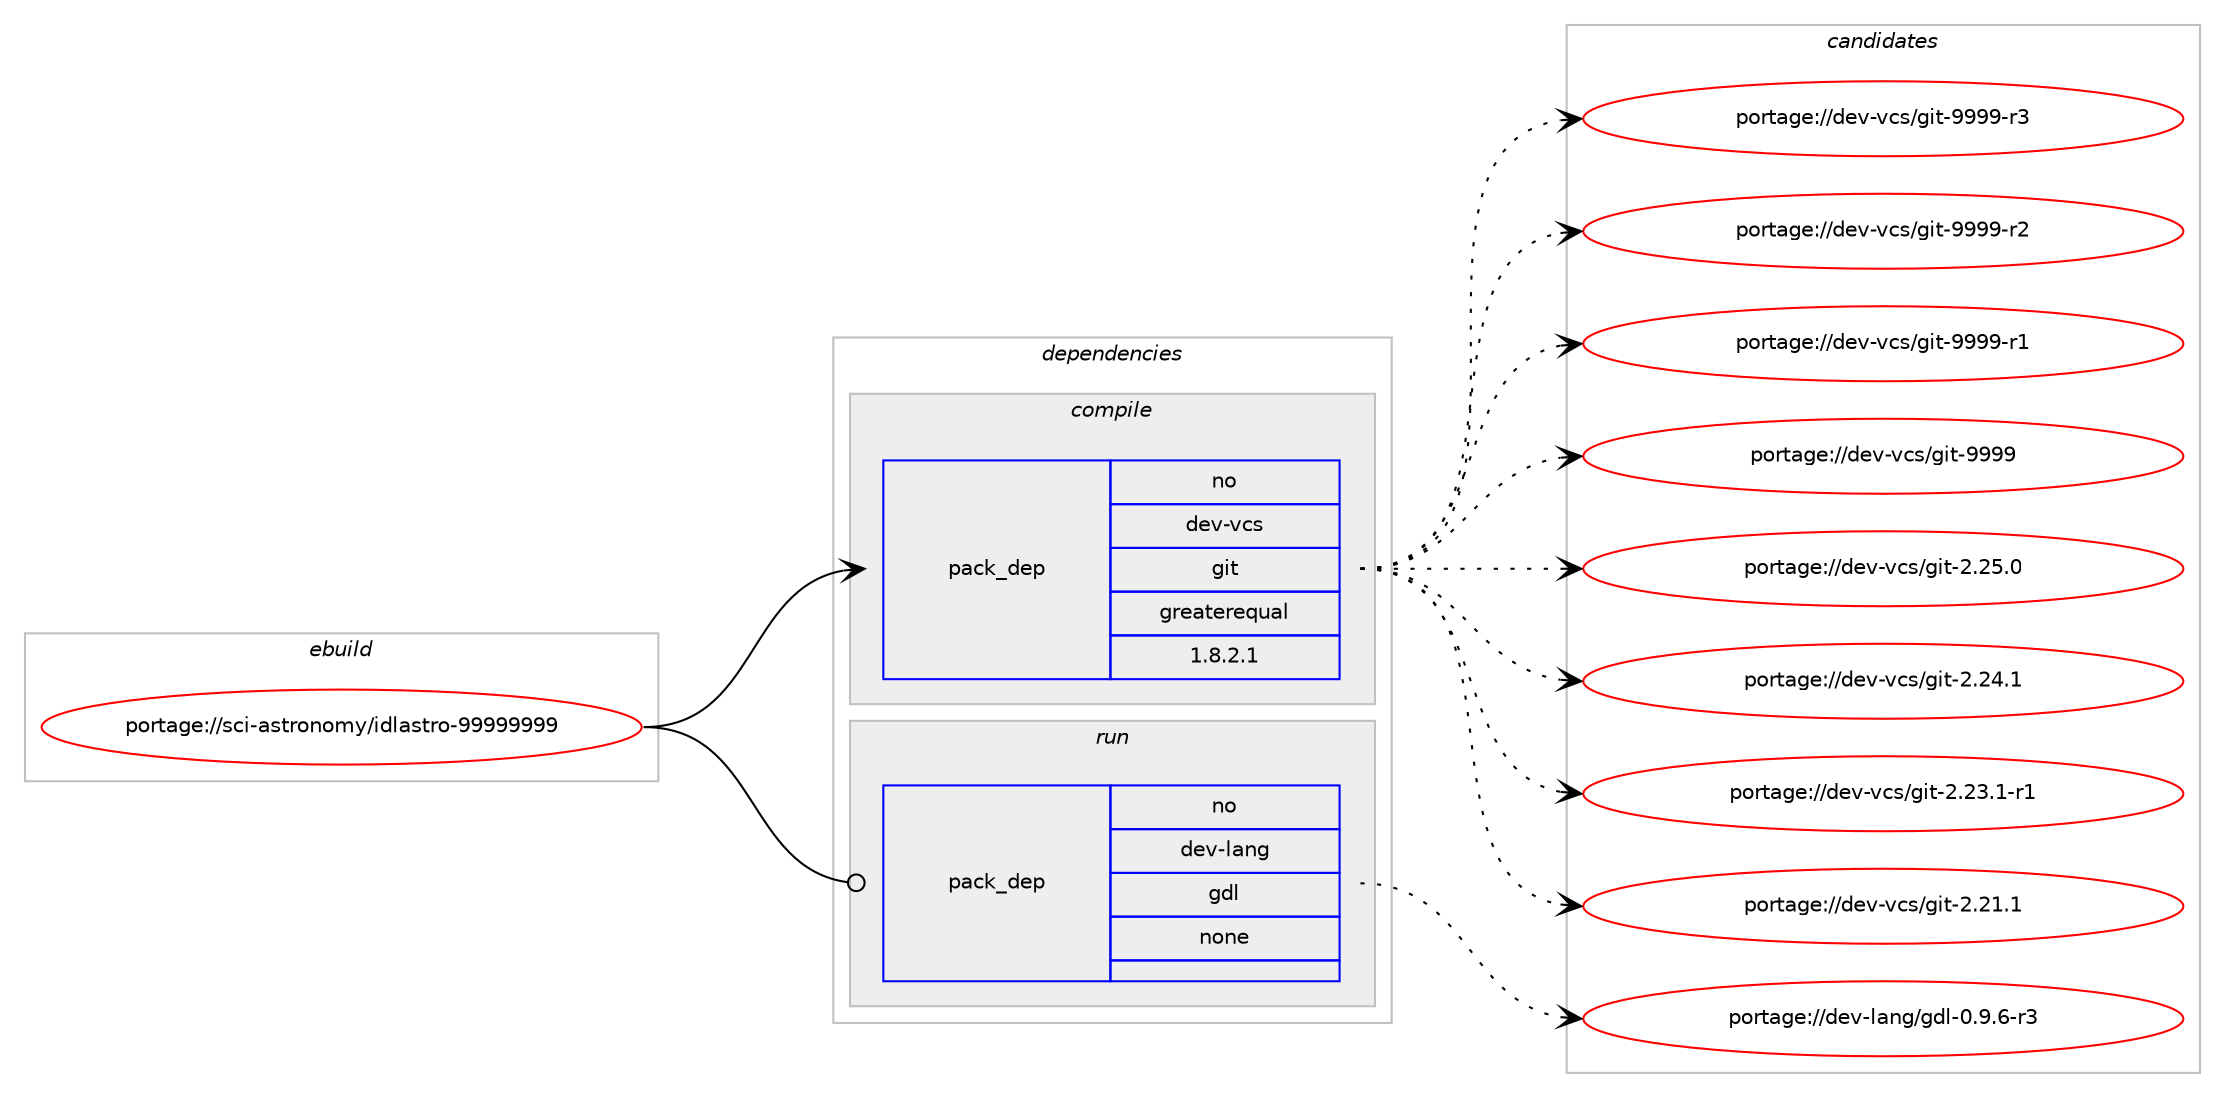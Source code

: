 digraph prolog {

# *************
# Graph options
# *************

newrank=true;
concentrate=true;
compound=true;
graph [rankdir=LR,fontname=Helvetica,fontsize=10,ranksep=1.5];#, ranksep=2.5, nodesep=0.2];
edge  [arrowhead=vee];
node  [fontname=Helvetica,fontsize=10];

# **********
# The ebuild
# **********

subgraph cluster_leftcol {
color=gray;
rank=same;
label=<<i>ebuild</i>>;
id [label="portage://sci-astronomy/idlastro-99999999", color=red, width=4, href="../sci-astronomy/idlastro-99999999.svg"];
}

# ****************
# The dependencies
# ****************

subgraph cluster_midcol {
color=gray;
label=<<i>dependencies</i>>;
subgraph cluster_compile {
fillcolor="#eeeeee";
style=filled;
label=<<i>compile</i>>;
subgraph pack80932 {
dependency103682 [label=<<TABLE BORDER="0" CELLBORDER="1" CELLSPACING="0" CELLPADDING="4" WIDTH="220"><TR><TD ROWSPAN="6" CELLPADDING="30">pack_dep</TD></TR><TR><TD WIDTH="110">no</TD></TR><TR><TD>dev-vcs</TD></TR><TR><TD>git</TD></TR><TR><TD>greaterequal</TD></TR><TR><TD>1.8.2.1</TD></TR></TABLE>>, shape=none, color=blue];
}
id:e -> dependency103682:w [weight=20,style="solid",arrowhead="vee"];
}
subgraph cluster_compileandrun {
fillcolor="#eeeeee";
style=filled;
label=<<i>compile and run</i>>;
}
subgraph cluster_run {
fillcolor="#eeeeee";
style=filled;
label=<<i>run</i>>;
subgraph pack80933 {
dependency103683 [label=<<TABLE BORDER="0" CELLBORDER="1" CELLSPACING="0" CELLPADDING="4" WIDTH="220"><TR><TD ROWSPAN="6" CELLPADDING="30">pack_dep</TD></TR><TR><TD WIDTH="110">no</TD></TR><TR><TD>dev-lang</TD></TR><TR><TD>gdl</TD></TR><TR><TD>none</TD></TR><TR><TD></TD></TR></TABLE>>, shape=none, color=blue];
}
id:e -> dependency103683:w [weight=20,style="solid",arrowhead="odot"];
}
}

# **************
# The candidates
# **************

subgraph cluster_choices {
rank=same;
color=gray;
label=<<i>candidates</i>>;

subgraph choice80932 {
color=black;
nodesep=1;
choice10010111845118991154710310511645575757574511451 [label="portage://dev-vcs/git-9999-r3", color=red, width=4,href="../dev-vcs/git-9999-r3.svg"];
choice10010111845118991154710310511645575757574511450 [label="portage://dev-vcs/git-9999-r2", color=red, width=4,href="../dev-vcs/git-9999-r2.svg"];
choice10010111845118991154710310511645575757574511449 [label="portage://dev-vcs/git-9999-r1", color=red, width=4,href="../dev-vcs/git-9999-r1.svg"];
choice1001011184511899115471031051164557575757 [label="portage://dev-vcs/git-9999", color=red, width=4,href="../dev-vcs/git-9999.svg"];
choice10010111845118991154710310511645504650534648 [label="portage://dev-vcs/git-2.25.0", color=red, width=4,href="../dev-vcs/git-2.25.0.svg"];
choice10010111845118991154710310511645504650524649 [label="portage://dev-vcs/git-2.24.1", color=red, width=4,href="../dev-vcs/git-2.24.1.svg"];
choice100101118451189911547103105116455046505146494511449 [label="portage://dev-vcs/git-2.23.1-r1", color=red, width=4,href="../dev-vcs/git-2.23.1-r1.svg"];
choice10010111845118991154710310511645504650494649 [label="portage://dev-vcs/git-2.21.1", color=red, width=4,href="../dev-vcs/git-2.21.1.svg"];
dependency103682:e -> choice10010111845118991154710310511645575757574511451:w [style=dotted,weight="100"];
dependency103682:e -> choice10010111845118991154710310511645575757574511450:w [style=dotted,weight="100"];
dependency103682:e -> choice10010111845118991154710310511645575757574511449:w [style=dotted,weight="100"];
dependency103682:e -> choice1001011184511899115471031051164557575757:w [style=dotted,weight="100"];
dependency103682:e -> choice10010111845118991154710310511645504650534648:w [style=dotted,weight="100"];
dependency103682:e -> choice10010111845118991154710310511645504650524649:w [style=dotted,weight="100"];
dependency103682:e -> choice100101118451189911547103105116455046505146494511449:w [style=dotted,weight="100"];
dependency103682:e -> choice10010111845118991154710310511645504650494649:w [style=dotted,weight="100"];
}
subgraph choice80933 {
color=black;
nodesep=1;
choice1001011184510897110103471031001084548465746544511451 [label="portage://dev-lang/gdl-0.9.6-r3", color=red, width=4,href="../dev-lang/gdl-0.9.6-r3.svg"];
dependency103683:e -> choice1001011184510897110103471031001084548465746544511451:w [style=dotted,weight="100"];
}
}

}
